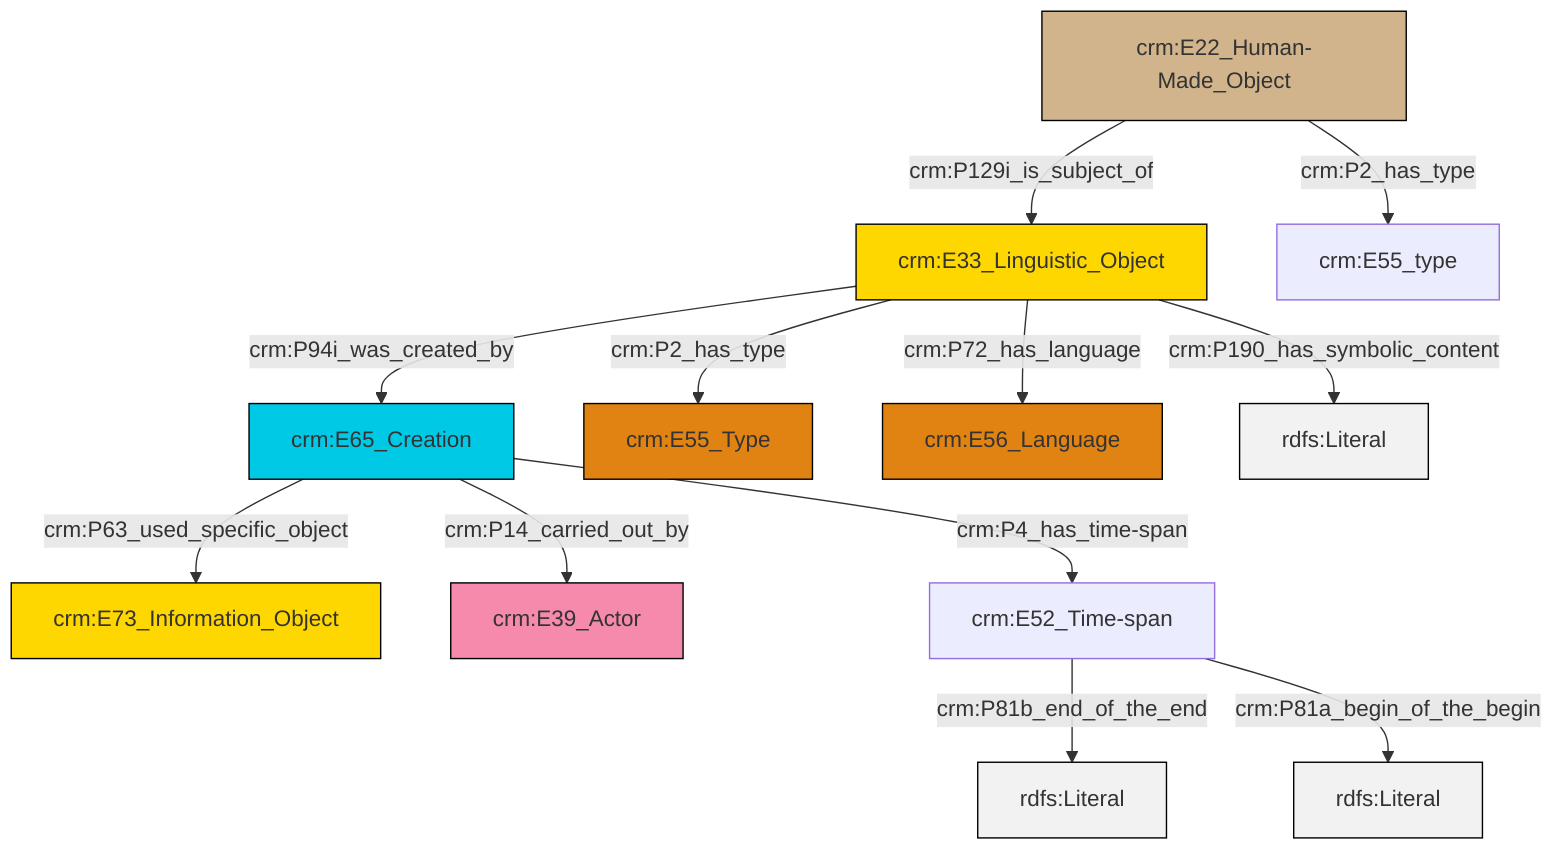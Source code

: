 graph TD
classDef Literal fill:#f2f2f2,stroke:#000000;
classDef CRM_Entity fill:#FFFFFF,stroke:#000000;
classDef Temporal_Entity fill:#00C9E6, stroke:#000000;
classDef Type fill:#E18312, stroke:#000000;
classDef Time-Span fill:#2C9C91, stroke:#000000;
classDef Appellation fill:#FFEB7F, stroke:#000000;
classDef Place fill:#008836, stroke:#000000;
classDef Persistent_Item fill:#B266B2, stroke:#000000;
classDef Conceptual_Object fill:#FFD700, stroke:#000000;
classDef Physical_Thing fill:#D2B48C, stroke:#000000;
classDef Actor fill:#f58aad, stroke:#000000;
classDef PC_Classes fill:#4ce600, stroke:#000000;
classDef Multi fill:#cccccc,stroke:#000000;

0["crm:E22_Human-Made_Object"]:::Physical_Thing -->|crm:P129i_is_subject_of| 1["crm:E33_Linguistic_Object"]:::Conceptual_Object
5["crm:E65_Creation"]:::Temporal_Entity -->|crm:P63_used_specific_object| 6["crm:E73_Information_Object"]:::Conceptual_Object
0["crm:E22_Human-Made_Object"]:::Physical_Thing -->|crm:P2_has_type| 3["crm:E55_type"]:::Default
5["crm:E65_Creation"]:::Temporal_Entity -->|crm:P14_carried_out_by| 7["crm:E39_Actor"]:::Actor
1["crm:E33_Linguistic_Object"]:::Conceptual_Object -->|crm:P2_has_type| 8["crm:E55_Type"]:::Type
1["crm:E33_Linguistic_Object"]:::Conceptual_Object -->|crm:P72_has_language| 12["crm:E56_Language"]:::Type
1["crm:E33_Linguistic_Object"]:::Conceptual_Object -->|crm:P190_has_symbolic_content| 15[rdfs:Literal]:::Literal
5["crm:E65_Creation"]:::Temporal_Entity -->|crm:P4_has_time-span| 13["crm:E52_Time-span"]:::Default
1["crm:E33_Linguistic_Object"]:::Conceptual_Object -->|crm:P94i_was_created_by| 5["crm:E65_Creation"]:::Temporal_Entity
13["crm:E52_Time-span"]:::Default -->|crm:P81b_end_of_the_end| 19[rdfs:Literal]:::Literal
13["crm:E52_Time-span"]:::Default -->|crm:P81a_begin_of_the_begin| 20[rdfs:Literal]:::Literal
